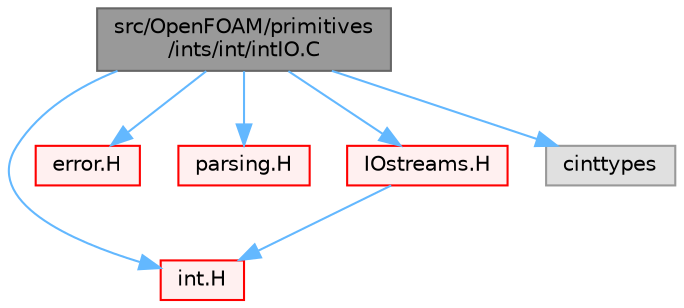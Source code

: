 digraph "src/OpenFOAM/primitives/ints/int/intIO.C"
{
 // LATEX_PDF_SIZE
  bgcolor="transparent";
  edge [fontname=Helvetica,fontsize=10,labelfontname=Helvetica,labelfontsize=10];
  node [fontname=Helvetica,fontsize=10,shape=box,height=0.2,width=0.4];
  Node1 [id="Node000001",label="src/OpenFOAM/primitives\l/ints/int/intIO.C",height=0.2,width=0.4,color="gray40", fillcolor="grey60", style="filled", fontcolor="black",tooltip=" "];
  Node1 -> Node2 [id="edge1_Node000001_Node000002",color="steelblue1",style="solid",tooltip=" "];
  Node2 [id="Node000002",label="int.H",height=0.2,width=0.4,color="red", fillcolor="#FFF0F0", style="filled",URL="$int_8H.html",tooltip="System signed integer."];
  Node1 -> Node22 [id="edge2_Node000001_Node000022",color="steelblue1",style="solid",tooltip=" "];
  Node22 [id="Node000022",label="error.H",height=0.2,width=0.4,color="red", fillcolor="#FFF0F0", style="filled",URL="$error_8H.html",tooltip=" "];
  Node1 -> Node69 [id="edge3_Node000001_Node000069",color="steelblue1",style="solid",tooltip=" "];
  Node69 [id="Node000069",label="parsing.H",height=0.2,width=0.4,color="red", fillcolor="#FFF0F0", style="filled",URL="$parsing_8H.html",tooltip=" "];
  Node1 -> Node107 [id="edge4_Node000001_Node000107",color="steelblue1",style="solid",tooltip=" "];
  Node107 [id="Node000107",label="IOstreams.H",height=0.2,width=0.4,color="red", fillcolor="#FFF0F0", style="filled",URL="$IOstreams_8H.html",tooltip="Useful combination of include files which define Sin, Sout and Serr and the use of IO streams general..."];
  Node107 -> Node2 [id="edge5_Node000107_Node000002",color="steelblue1",style="solid",tooltip=" "];
  Node1 -> Node127 [id="edge6_Node000001_Node000127",color="steelblue1",style="solid",tooltip=" "];
  Node127 [id="Node000127",label="cinttypes",height=0.2,width=0.4,color="grey60", fillcolor="#E0E0E0", style="filled",tooltip=" "];
}
